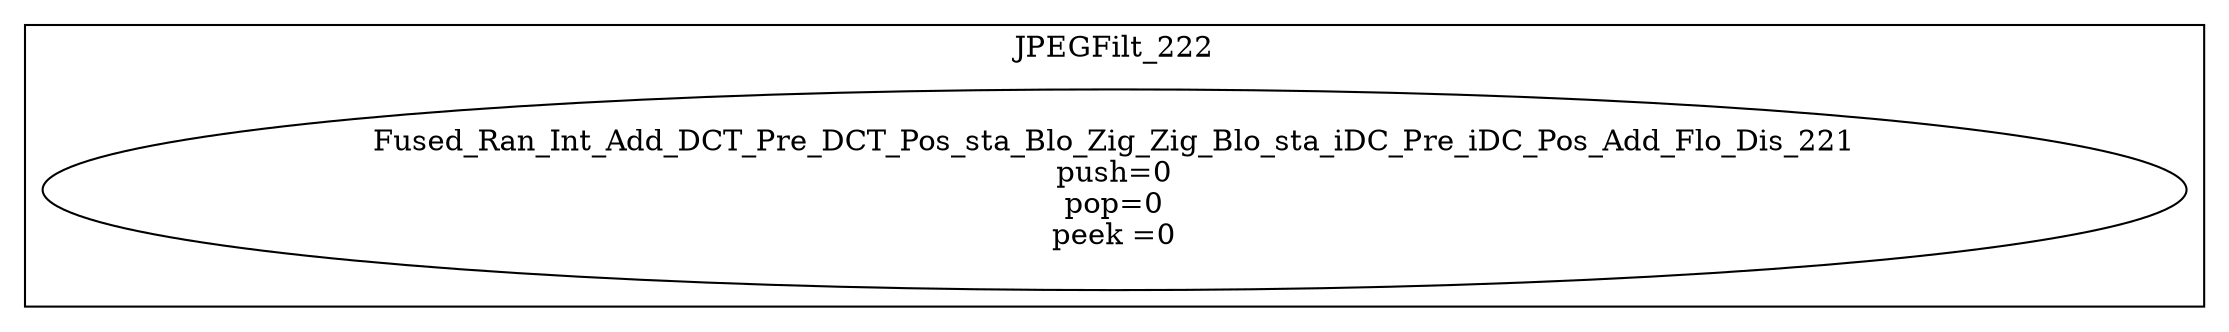 digraph streamit {
subgraph cluster_node1 {
 label="JPEGFilt_222";
node2 [ label="Fused_Ran_Int_Add_DCT_Pre_DCT_Pos_sta_Blo_Zig_Zig_Blo_sta_iDC_Pre_iDC_Pos_Add_Flo_Dis_221\npush=0\npop=0\npeek =0" ]
}
}
